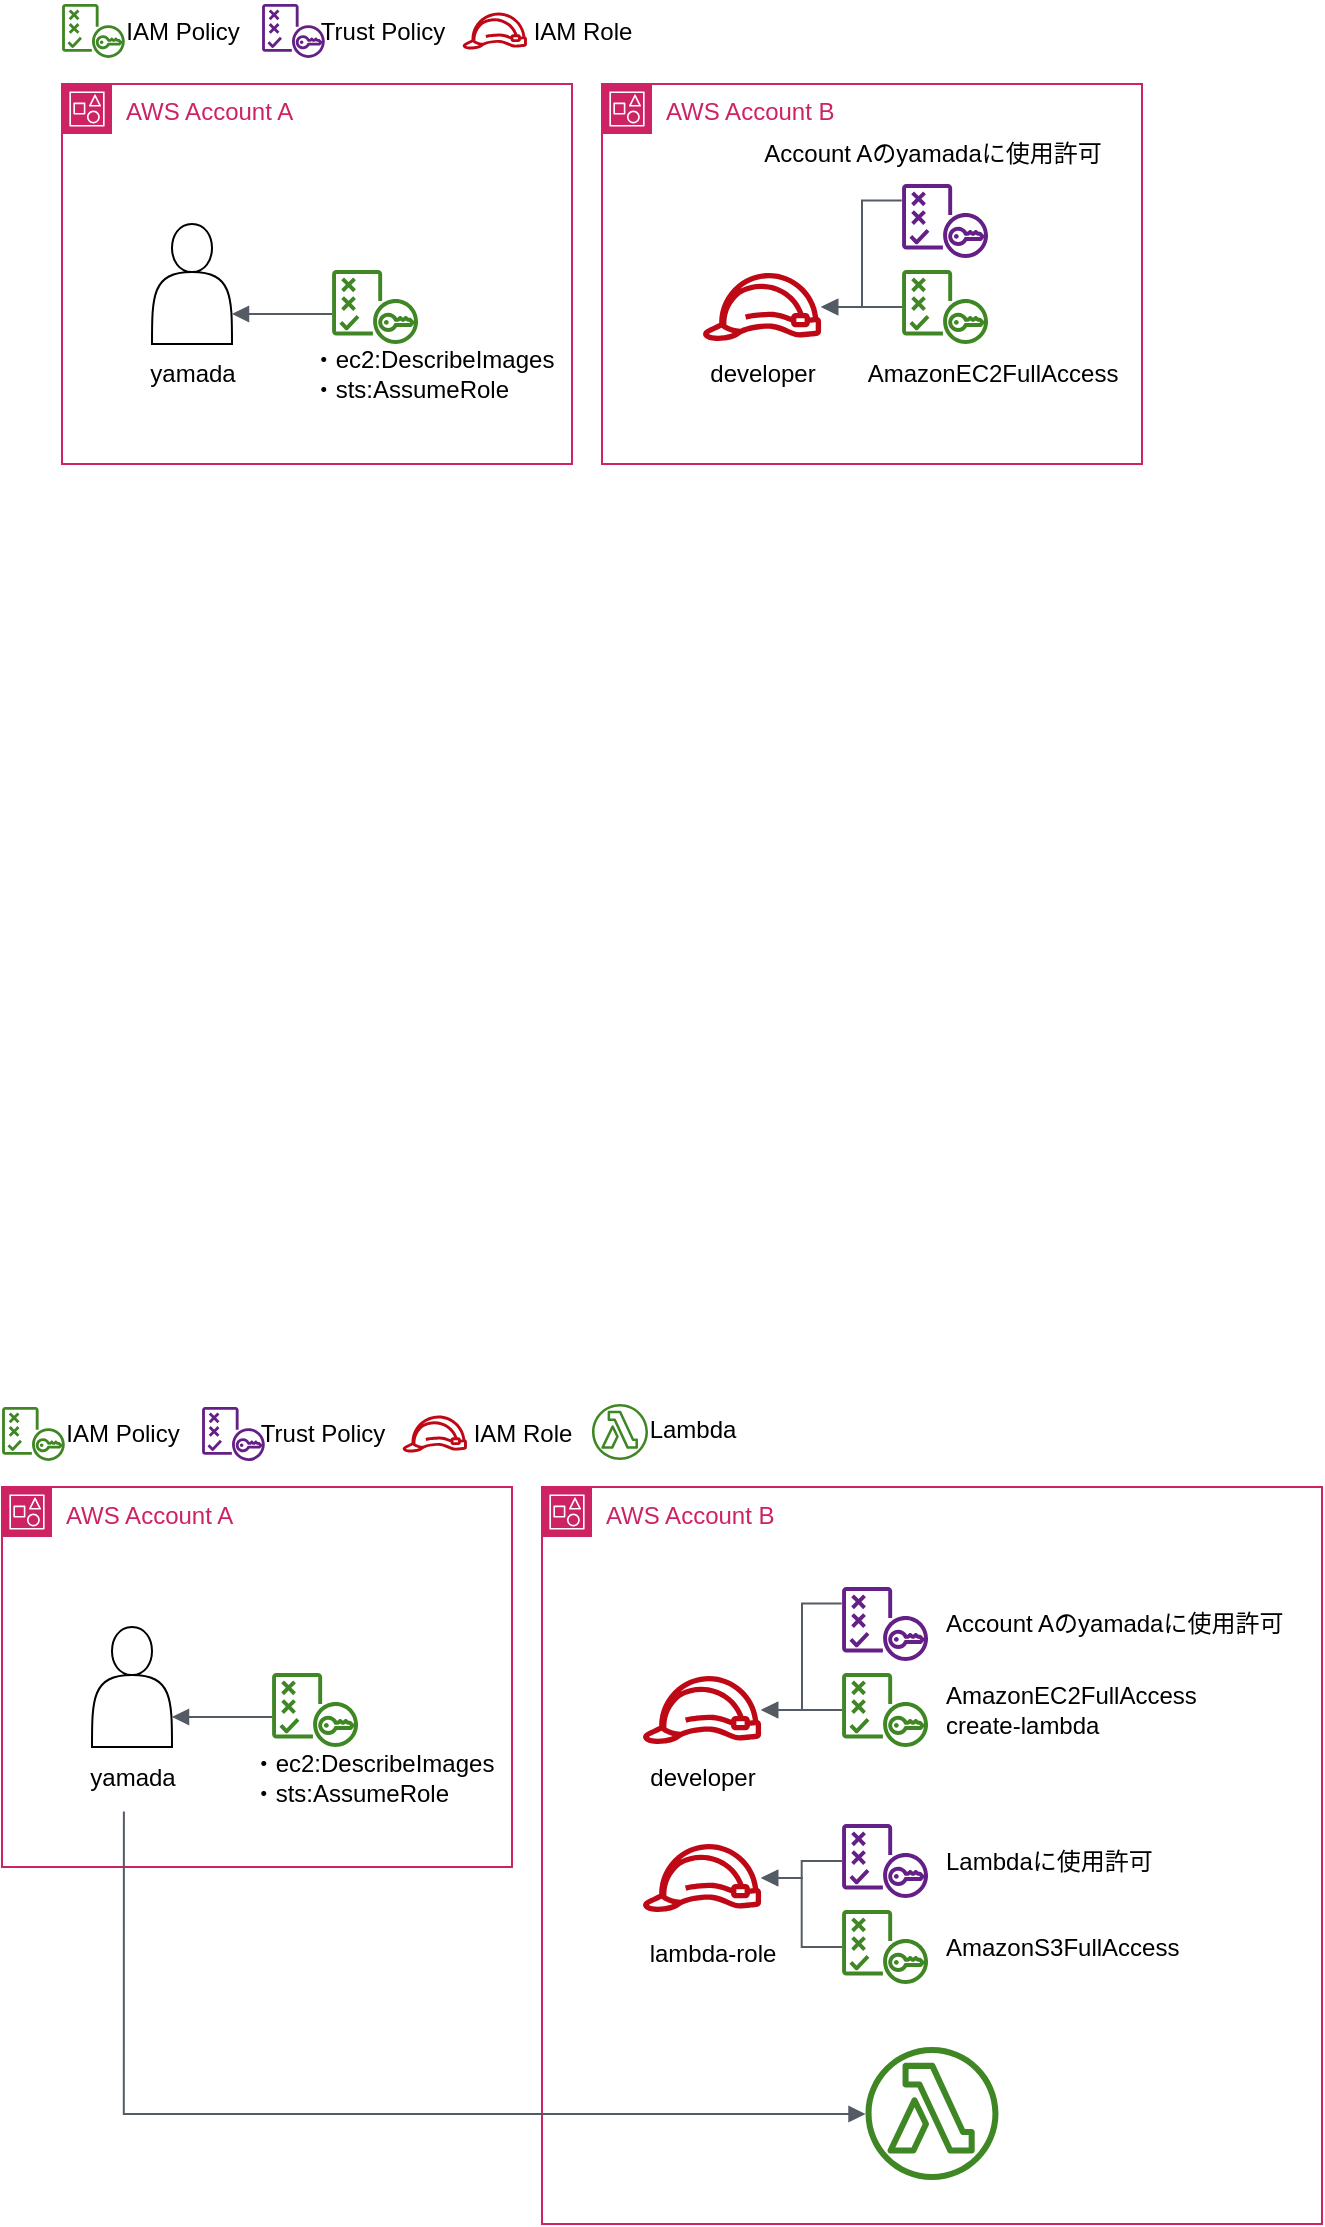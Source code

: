 <mxfile>
    <diagram id="c9Rla3d__xUL8wzOyHLW" name="Page-1">
        <mxGraphModel dx="771" dy="524" grid="1" gridSize="10" guides="1" tooltips="1" connect="1" arrows="1" fold="1" page="1" pageScale="1" pageWidth="850" pageHeight="1100" math="0" shadow="0">
            <root>
                <mxCell id="0"/>
                <mxCell id="1" parent="0"/>
                <mxCell id="2" value="AWS Account A" style="points=[[0,0],[0.25,0],[0.5,0],[0.75,0],[1,0],[1,0.25],[1,0.5],[1,0.75],[1,1],[0.75,1],[0.5,1],[0.25,1],[0,1],[0,0.75],[0,0.5],[0,0.25]];outlineConnect=0;gradientColor=none;html=1;whiteSpace=wrap;fontSize=12;fontStyle=0;container=1;pointerEvents=0;collapsible=0;recursiveResize=0;shape=mxgraph.aws4.group;grIcon=mxgraph.aws4.group_account;strokeColor=#CD2264;fillColor=none;verticalAlign=top;align=left;spacingLeft=30;fontColor=#CD2264;dashed=0;" vertex="1" parent="1">
                    <mxGeometry x="120" y="570" width="255" height="190" as="geometry"/>
                </mxCell>
                <mxCell id="5" value="" style="shape=actor;whiteSpace=wrap;html=1;" vertex="1" parent="2">
                    <mxGeometry x="45" y="70" width="40" height="60" as="geometry"/>
                </mxCell>
                <mxCell id="6" value="yamada" style="text;html=1;align=center;verticalAlign=middle;resizable=0;points=[];autosize=1;strokeColor=none;fillColor=none;" vertex="1" parent="2">
                    <mxGeometry x="30" y="130" width="70" height="30" as="geometry"/>
                </mxCell>
                <mxCell id="7" value="" style="sketch=0;outlineConnect=0;fontColor=#232F3E;gradientColor=none;fillColor=#3F8624;strokeColor=none;dashed=0;verticalLabelPosition=bottom;verticalAlign=top;align=center;html=1;fontSize=12;fontStyle=0;aspect=fixed;pointerEvents=1;shape=mxgraph.aws4.policy;" vertex="1" parent="2">
                    <mxGeometry x="135" y="93" width="43.07" height="37" as="geometry"/>
                </mxCell>
                <mxCell id="8" value="" style="edgeStyle=orthogonalEdgeStyle;html=1;endArrow=none;elbow=vertical;startArrow=block;startFill=1;strokeColor=#545B64;rounded=0;exitX=1;exitY=0.75;exitDx=0;exitDy=0;" edge="1" parent="2" source="5" target="7">
                    <mxGeometry width="100" relative="1" as="geometry">
                        <mxPoint x="115" y="70" as="sourcePoint"/>
                        <mxPoint x="215" y="70" as="targetPoint"/>
                        <Array as="points">
                            <mxPoint x="120" y="115"/>
                            <mxPoint x="120" y="115"/>
                        </Array>
                    </mxGeometry>
                </mxCell>
                <mxCell id="9" value="&lt;div style=&quot;text-align: left;&quot;&gt;&lt;span style=&quot;background-color: initial;&quot;&gt;・ec2:DescribeImages&lt;/span&gt;&lt;/div&gt;&lt;div style=&quot;text-align: left;&quot;&gt;&lt;span style=&quot;background-color: initial;&quot;&gt;・sts:AssumeRole&lt;/span&gt;&lt;/div&gt;" style="text;html=1;align=center;verticalAlign=middle;resizable=0;points=[];autosize=1;strokeColor=none;fillColor=none;" vertex="1" parent="2">
                    <mxGeometry x="115" y="125" width="140" height="40" as="geometry"/>
                </mxCell>
                <mxCell id="3" value="AWS Account B" style="points=[[0,0],[0.25,0],[0.5,0],[0.75,0],[1,0],[1,0.25],[1,0.5],[1,0.75],[1,1],[0.75,1],[0.5,1],[0.25,1],[0,1],[0,0.75],[0,0.5],[0,0.25]];outlineConnect=0;gradientColor=none;html=1;whiteSpace=wrap;fontSize=12;fontStyle=0;container=1;pointerEvents=0;collapsible=0;recursiveResize=0;shape=mxgraph.aws4.group;grIcon=mxgraph.aws4.group_account;strokeColor=#CD2264;fillColor=none;verticalAlign=top;align=left;spacingLeft=30;fontColor=#CD2264;dashed=0;" vertex="1" parent="1">
                    <mxGeometry x="390" y="570" width="270" height="190" as="geometry"/>
                </mxCell>
                <mxCell id="4" value="" style="sketch=0;outlineConnect=0;fontColor=#232F3E;gradientColor=none;fillColor=#BF0816;strokeColor=none;dashed=0;verticalLabelPosition=bottom;verticalAlign=top;align=center;html=1;fontSize=12;fontStyle=0;aspect=fixed;pointerEvents=1;shape=mxgraph.aws4.role;" vertex="1" parent="3">
                    <mxGeometry x="49.87" y="94.5" width="60.27" height="34" as="geometry"/>
                </mxCell>
                <mxCell id="12" value="developer" style="text;html=1;align=center;verticalAlign=middle;resizable=0;points=[];autosize=1;strokeColor=none;fillColor=none;" vertex="1" parent="3">
                    <mxGeometry x="40" y="130" width="80" height="30" as="geometry"/>
                </mxCell>
                <mxCell id="15" value="" style="sketch=0;outlineConnect=0;fontColor=#232F3E;gradientColor=none;fillColor=#3F8624;strokeColor=none;dashed=0;verticalLabelPosition=bottom;verticalAlign=top;align=center;html=1;fontSize=12;fontStyle=0;aspect=fixed;pointerEvents=1;shape=mxgraph.aws4.policy;" vertex="1" parent="3">
                    <mxGeometry x="150" y="93" width="43.07" height="37" as="geometry"/>
                </mxCell>
                <mxCell id="16" value="" style="edgeStyle=orthogonalEdgeStyle;html=1;endArrow=none;elbow=vertical;startArrow=block;startFill=1;strokeColor=#545B64;rounded=0;" edge="1" parent="3" source="4" target="15">
                    <mxGeometry width="100" relative="1" as="geometry">
                        <mxPoint x="140" y="111.22" as="sourcePoint"/>
                        <mxPoint x="240" y="111.22" as="targetPoint"/>
                    </mxGeometry>
                </mxCell>
                <mxCell id="17" value="AmazonEC2FullAccess" style="text;html=1;align=center;verticalAlign=middle;resizable=0;points=[];autosize=1;strokeColor=none;fillColor=none;" vertex="1" parent="3">
                    <mxGeometry x="120" y="130" width="150" height="30" as="geometry"/>
                </mxCell>
                <mxCell id="19" value="" style="sketch=0;outlineConnect=0;fontColor=#232F3E;gradientColor=none;fillColor=#642086;strokeColor=none;dashed=0;verticalLabelPosition=bottom;verticalAlign=top;align=center;html=1;fontSize=12;fontStyle=0;aspect=fixed;pointerEvents=1;shape=mxgraph.aws4.policy;" vertex="1" parent="3">
                    <mxGeometry x="150" y="50" width="43.07" height="37" as="geometry"/>
                </mxCell>
                <mxCell id="20" value="" style="edgeStyle=orthogonalEdgeStyle;html=1;endArrow=none;elbow=vertical;startArrow=block;startFill=1;strokeColor=#545B64;rounded=0;" edge="1" parent="3" source="4">
                    <mxGeometry width="100" relative="1" as="geometry">
                        <mxPoint x="49.87" y="58.22" as="sourcePoint"/>
                        <mxPoint x="149.87" y="58.22" as="targetPoint"/>
                        <Array as="points">
                            <mxPoint x="130" y="111"/>
                            <mxPoint x="130" y="58"/>
                        </Array>
                    </mxGeometry>
                </mxCell>
                <mxCell id="21" value="Account Aのyamadaに使用許可" style="text;html=1;align=center;verticalAlign=middle;resizable=0;points=[];autosize=1;strokeColor=none;fillColor=none;" vertex="1" parent="3">
                    <mxGeometry x="70" y="20" width="190" height="30" as="geometry"/>
                </mxCell>
                <mxCell id="10" value="" style="sketch=0;outlineConnect=0;fontColor=#232F3E;gradientColor=none;fillColor=#3F8624;strokeColor=none;dashed=0;verticalLabelPosition=bottom;verticalAlign=top;align=center;html=1;fontSize=12;fontStyle=0;aspect=fixed;pointerEvents=1;shape=mxgraph.aws4.policy;" vertex="1" parent="1">
                    <mxGeometry x="120" y="530" width="31.43" height="27" as="geometry"/>
                </mxCell>
                <mxCell id="11" value="IAM Policy" style="text;html=1;align=center;verticalAlign=middle;resizable=0;points=[];autosize=1;strokeColor=none;fillColor=none;" vertex="1" parent="1">
                    <mxGeometry x="140" y="528.5" width="80" height="30" as="geometry"/>
                </mxCell>
                <mxCell id="13" value="" style="sketch=0;outlineConnect=0;fontColor=#232F3E;gradientColor=none;fillColor=#BF0816;strokeColor=none;dashed=0;verticalLabelPosition=bottom;verticalAlign=top;align=center;html=1;fontSize=12;fontStyle=0;aspect=fixed;pointerEvents=1;shape=mxgraph.aws4.role;" vertex="1" parent="1">
                    <mxGeometry x="320" y="534.25" width="32.8" height="18.5" as="geometry"/>
                </mxCell>
                <mxCell id="14" value="IAM Role" style="text;html=1;align=center;verticalAlign=middle;resizable=0;points=[];autosize=1;strokeColor=none;fillColor=none;" vertex="1" parent="1">
                    <mxGeometry x="345" y="528.5" width="70" height="30" as="geometry"/>
                </mxCell>
                <mxCell id="23" value="" style="sketch=0;outlineConnect=0;fontColor=#232F3E;gradientColor=none;fillColor=#642086;strokeColor=none;dashed=0;verticalLabelPosition=bottom;verticalAlign=top;align=center;html=1;fontSize=12;fontStyle=0;aspect=fixed;pointerEvents=1;shape=mxgraph.aws4.policy;" vertex="1" parent="1">
                    <mxGeometry x="220" y="530" width="31.43" height="27" as="geometry"/>
                </mxCell>
                <mxCell id="24" value="Trust Policy" style="text;html=1;align=center;verticalAlign=middle;resizable=0;points=[];autosize=1;strokeColor=none;fillColor=none;" vertex="1" parent="1">
                    <mxGeometry x="235" y="528.5" width="90" height="30" as="geometry"/>
                </mxCell>
                <mxCell id="26" value="AWS Account A" style="points=[[0,0],[0.25,0],[0.5,0],[0.75,0],[1,0],[1,0.25],[1,0.5],[1,0.75],[1,1],[0.75,1],[0.5,1],[0.25,1],[0,1],[0,0.75],[0,0.5],[0,0.25]];outlineConnect=0;gradientColor=none;html=1;whiteSpace=wrap;fontSize=12;fontStyle=0;container=1;pointerEvents=0;collapsible=0;recursiveResize=0;shape=mxgraph.aws4.group;grIcon=mxgraph.aws4.group_account;strokeColor=#CD2264;fillColor=none;verticalAlign=top;align=left;spacingLeft=30;fontColor=#CD2264;dashed=0;" vertex="1" parent="1">
                    <mxGeometry x="90" y="1271.5" width="255" height="190" as="geometry"/>
                </mxCell>
                <mxCell id="27" value="" style="shape=actor;whiteSpace=wrap;html=1;" vertex="1" parent="26">
                    <mxGeometry x="45" y="70" width="40" height="60" as="geometry"/>
                </mxCell>
                <mxCell id="28" value="yamada" style="text;html=1;align=center;verticalAlign=middle;resizable=0;points=[];autosize=1;strokeColor=none;fillColor=none;" vertex="1" parent="26">
                    <mxGeometry x="30" y="130" width="70" height="30" as="geometry"/>
                </mxCell>
                <mxCell id="29" value="" style="sketch=0;outlineConnect=0;fontColor=#232F3E;gradientColor=none;fillColor=#3F8624;strokeColor=none;dashed=0;verticalLabelPosition=bottom;verticalAlign=top;align=center;html=1;fontSize=12;fontStyle=0;aspect=fixed;pointerEvents=1;shape=mxgraph.aws4.policy;" vertex="1" parent="26">
                    <mxGeometry x="135" y="93" width="43.07" height="37" as="geometry"/>
                </mxCell>
                <mxCell id="30" value="" style="edgeStyle=orthogonalEdgeStyle;html=1;endArrow=none;elbow=vertical;startArrow=block;startFill=1;strokeColor=#545B64;rounded=0;exitX=1;exitY=0.75;exitDx=0;exitDy=0;" edge="1" parent="26" source="27" target="29">
                    <mxGeometry width="100" relative="1" as="geometry">
                        <mxPoint x="115" y="70" as="sourcePoint"/>
                        <mxPoint x="215" y="70" as="targetPoint"/>
                        <Array as="points">
                            <mxPoint x="120" y="115"/>
                            <mxPoint x="120" y="115"/>
                        </Array>
                    </mxGeometry>
                </mxCell>
                <mxCell id="31" value="&lt;div style=&quot;text-align: left;&quot;&gt;&lt;span style=&quot;background-color: initial;&quot;&gt;・ec2:DescribeImages&lt;/span&gt;&lt;/div&gt;&lt;div style=&quot;text-align: left;&quot;&gt;&lt;span style=&quot;background-color: initial;&quot;&gt;・sts:AssumeRole&lt;/span&gt;&lt;/div&gt;" style="text;html=1;align=center;verticalAlign=middle;resizable=0;points=[];autosize=1;strokeColor=none;fillColor=none;" vertex="1" parent="26">
                    <mxGeometry x="115" y="125" width="140" height="40" as="geometry"/>
                </mxCell>
                <mxCell id="32" value="AWS Account B" style="points=[[0,0],[0.25,0],[0.5,0],[0.75,0],[1,0],[1,0.25],[1,0.5],[1,0.75],[1,1],[0.75,1],[0.5,1],[0.25,1],[0,1],[0,0.75],[0,0.5],[0,0.25]];outlineConnect=0;gradientColor=none;html=1;whiteSpace=wrap;fontSize=12;fontStyle=0;container=1;pointerEvents=0;collapsible=0;recursiveResize=0;shape=mxgraph.aws4.group;grIcon=mxgraph.aws4.group_account;strokeColor=#CD2264;fillColor=none;verticalAlign=top;align=left;spacingLeft=30;fontColor=#CD2264;dashed=0;" vertex="1" parent="1">
                    <mxGeometry x="360" y="1271.5" width="390" height="368.5" as="geometry"/>
                </mxCell>
                <mxCell id="33" value="" style="sketch=0;outlineConnect=0;fontColor=#232F3E;gradientColor=none;fillColor=#BF0816;strokeColor=none;dashed=0;verticalLabelPosition=bottom;verticalAlign=top;align=center;html=1;fontSize=12;fontStyle=0;aspect=fixed;pointerEvents=1;shape=mxgraph.aws4.role;" vertex="1" parent="32">
                    <mxGeometry x="49.87" y="94.5" width="60.27" height="34" as="geometry"/>
                </mxCell>
                <mxCell id="34" value="developer" style="text;html=1;align=center;verticalAlign=middle;resizable=0;points=[];autosize=1;strokeColor=none;fillColor=none;" vertex="1" parent="32">
                    <mxGeometry x="40" y="130" width="80" height="30" as="geometry"/>
                </mxCell>
                <mxCell id="35" value="" style="sketch=0;outlineConnect=0;fontColor=#232F3E;gradientColor=none;fillColor=#3F8624;strokeColor=none;dashed=0;verticalLabelPosition=bottom;verticalAlign=top;align=center;html=1;fontSize=12;fontStyle=0;aspect=fixed;pointerEvents=1;shape=mxgraph.aws4.policy;" vertex="1" parent="32">
                    <mxGeometry x="150" y="93" width="43.07" height="37" as="geometry"/>
                </mxCell>
                <mxCell id="36" value="" style="edgeStyle=orthogonalEdgeStyle;html=1;endArrow=none;elbow=vertical;startArrow=block;startFill=1;strokeColor=#545B64;rounded=0;" edge="1" parent="32" source="33" target="35">
                    <mxGeometry width="100" relative="1" as="geometry">
                        <mxPoint x="140" y="111.22" as="sourcePoint"/>
                        <mxPoint x="240" y="111.22" as="targetPoint"/>
                    </mxGeometry>
                </mxCell>
                <mxCell id="37" value="AmazonEC2FullAccess&amp;nbsp;&lt;br&gt;create-lambda" style="text;html=1;align=left;verticalAlign=middle;resizable=0;points=[];autosize=1;strokeColor=none;fillColor=none;" vertex="1" parent="32">
                    <mxGeometry x="200" y="91.5" width="150" height="40" as="geometry"/>
                </mxCell>
                <mxCell id="38" value="" style="sketch=0;outlineConnect=0;fontColor=#232F3E;gradientColor=none;fillColor=#642086;strokeColor=none;dashed=0;verticalLabelPosition=bottom;verticalAlign=top;align=center;html=1;fontSize=12;fontStyle=0;aspect=fixed;pointerEvents=1;shape=mxgraph.aws4.policy;" vertex="1" parent="32">
                    <mxGeometry x="150" y="50" width="43.07" height="37" as="geometry"/>
                </mxCell>
                <mxCell id="39" value="" style="edgeStyle=orthogonalEdgeStyle;html=1;endArrow=none;elbow=vertical;startArrow=block;startFill=1;strokeColor=#545B64;rounded=0;" edge="1" parent="32" source="33">
                    <mxGeometry width="100" relative="1" as="geometry">
                        <mxPoint x="49.87" y="58.22" as="sourcePoint"/>
                        <mxPoint x="149.87" y="58.22" as="targetPoint"/>
                        <Array as="points">
                            <mxPoint x="130" y="111"/>
                            <mxPoint x="130" y="58"/>
                        </Array>
                    </mxGeometry>
                </mxCell>
                <mxCell id="40" value="Account Aのyamadaに使用許可" style="text;html=1;align=left;verticalAlign=middle;resizable=0;points=[];autosize=1;strokeColor=none;fillColor=none;" vertex="1" parent="32">
                    <mxGeometry x="200" y="53.5" width="190" height="30" as="geometry"/>
                </mxCell>
                <mxCell id="47" value="" style="sketch=0;outlineConnect=0;fontColor=#232F3E;gradientColor=none;fillColor=#BF0816;strokeColor=none;dashed=0;verticalLabelPosition=bottom;verticalAlign=top;align=center;html=1;fontSize=12;fontStyle=0;aspect=fixed;pointerEvents=1;shape=mxgraph.aws4.role;" vertex="1" parent="32">
                    <mxGeometry x="49.87" y="178.5" width="60.27" height="34" as="geometry"/>
                </mxCell>
                <mxCell id="48" value="lambda-role" style="text;html=1;align=center;verticalAlign=middle;resizable=0;points=[];autosize=1;strokeColor=none;fillColor=none;fontSize=12;" vertex="1" parent="32">
                    <mxGeometry x="40" y="218.5" width="90" height="30" as="geometry"/>
                </mxCell>
                <mxCell id="49" value="" style="sketch=0;outlineConnect=0;fontColor=#232F3E;gradientColor=none;fillColor=#3F8624;strokeColor=none;dashed=0;verticalLabelPosition=bottom;verticalAlign=top;align=center;html=1;fontSize=12;fontStyle=0;aspect=fixed;pointerEvents=1;shape=mxgraph.aws4.policy;" vertex="1" parent="32">
                    <mxGeometry x="150" y="211.5" width="43.07" height="37" as="geometry"/>
                </mxCell>
                <mxCell id="50" value="" style="sketch=0;outlineConnect=0;fontColor=#232F3E;gradientColor=none;fillColor=#642086;strokeColor=none;dashed=0;verticalLabelPosition=bottom;verticalAlign=top;align=center;html=1;fontSize=12;fontStyle=0;aspect=fixed;pointerEvents=1;shape=mxgraph.aws4.policy;" vertex="1" parent="32">
                    <mxGeometry x="150" y="168.5" width="43.07" height="37" as="geometry"/>
                </mxCell>
                <mxCell id="51" value="Lambdaに使用許可" style="text;html=1;align=left;verticalAlign=middle;resizable=0;points=[];autosize=1;strokeColor=none;fillColor=none;" vertex="1" parent="32">
                    <mxGeometry x="200" y="172" width="130" height="30" as="geometry"/>
                </mxCell>
                <mxCell id="52" value="AmazonS3FullAccess" style="text;html=1;align=left;verticalAlign=middle;resizable=0;points=[];autosize=1;strokeColor=none;fillColor=none;" vertex="1" parent="32">
                    <mxGeometry x="200" y="215" width="140" height="30" as="geometry"/>
                </mxCell>
                <mxCell id="53" value="" style="edgeStyle=orthogonalEdgeStyle;html=1;endArrow=none;elbow=vertical;startArrow=block;startFill=1;strokeColor=#545B64;rounded=0;fontSize=12;" edge="1" parent="32" source="47" target="50">
                    <mxGeometry width="100" relative="1" as="geometry">
                        <mxPoint x="130" y="202" as="sourcePoint"/>
                        <mxPoint x="230" y="202" as="targetPoint"/>
                    </mxGeometry>
                </mxCell>
                <mxCell id="54" value="" style="edgeStyle=orthogonalEdgeStyle;html=1;endArrow=none;elbow=vertical;startArrow=block;startFill=1;strokeColor=#545B64;rounded=0;fontSize=12;" edge="1" parent="32" source="47" target="49">
                    <mxGeometry width="100" relative="1" as="geometry">
                        <mxPoint x="170" y="205.5" as="sourcePoint"/>
                        <mxPoint x="270" y="205.5" as="targetPoint"/>
                    </mxGeometry>
                </mxCell>
                <mxCell id="58" value="" style="sketch=0;outlineConnect=0;fontColor=#232F3E;gradientColor=none;fillColor=#3F8624;strokeColor=none;dashed=0;verticalLabelPosition=bottom;verticalAlign=top;align=center;html=1;fontSize=12;fontStyle=0;aspect=fixed;pointerEvents=1;shape=mxgraph.aws4.lambda_function;" vertex="1" parent="32">
                    <mxGeometry x="161.75" y="280" width="66.5" height="66.5" as="geometry"/>
                </mxCell>
                <mxCell id="41" value="" style="sketch=0;outlineConnect=0;fontColor=#232F3E;gradientColor=none;fillColor=#3F8624;strokeColor=none;dashed=0;verticalLabelPosition=bottom;verticalAlign=top;align=center;html=1;fontSize=12;fontStyle=0;aspect=fixed;pointerEvents=1;shape=mxgraph.aws4.policy;" vertex="1" parent="1">
                    <mxGeometry x="90" y="1231.5" width="31.43" height="27" as="geometry"/>
                </mxCell>
                <mxCell id="42" value="IAM Policy" style="text;html=1;align=center;verticalAlign=middle;resizable=0;points=[];autosize=1;strokeColor=none;fillColor=none;" vertex="1" parent="1">
                    <mxGeometry x="110" y="1230" width="80" height="30" as="geometry"/>
                </mxCell>
                <mxCell id="43" value="" style="sketch=0;outlineConnect=0;fontColor=#232F3E;gradientColor=none;fillColor=#BF0816;strokeColor=none;dashed=0;verticalLabelPosition=bottom;verticalAlign=top;align=center;html=1;fontSize=12;fontStyle=0;aspect=fixed;pointerEvents=1;shape=mxgraph.aws4.role;" vertex="1" parent="1">
                    <mxGeometry x="290" y="1235.75" width="32.8" height="18.5" as="geometry"/>
                </mxCell>
                <mxCell id="44" value="IAM Role" style="text;html=1;align=center;verticalAlign=middle;resizable=0;points=[];autosize=1;strokeColor=none;fillColor=none;" vertex="1" parent="1">
                    <mxGeometry x="315" y="1230" width="70" height="30" as="geometry"/>
                </mxCell>
                <mxCell id="45" value="" style="sketch=0;outlineConnect=0;fontColor=#232F3E;gradientColor=none;fillColor=#642086;strokeColor=none;dashed=0;verticalLabelPosition=bottom;verticalAlign=top;align=center;html=1;fontSize=12;fontStyle=0;aspect=fixed;pointerEvents=1;shape=mxgraph.aws4.policy;" vertex="1" parent="1">
                    <mxGeometry x="190" y="1231.5" width="31.43" height="27" as="geometry"/>
                </mxCell>
                <mxCell id="46" value="Trust Policy" style="text;html=1;align=center;verticalAlign=middle;resizable=0;points=[];autosize=1;strokeColor=none;fillColor=none;" vertex="1" parent="1">
                    <mxGeometry x="205" y="1230" width="90" height="30" as="geometry"/>
                </mxCell>
                <mxCell id="59" value="" style="sketch=0;outlineConnect=0;fontColor=#232F3E;gradientColor=none;fillColor=#3F8624;strokeColor=none;dashed=0;verticalLabelPosition=bottom;verticalAlign=top;align=center;html=1;fontSize=12;fontStyle=0;aspect=fixed;pointerEvents=1;shape=mxgraph.aws4.lambda_function;" vertex="1" parent="1">
                    <mxGeometry x="385" y="1230" width="28" height="28" as="geometry"/>
                </mxCell>
                <mxCell id="60" value="Lambda" style="text;html=1;align=center;verticalAlign=middle;resizable=0;points=[];autosize=1;strokeColor=none;fillColor=none;fontSize=12;" vertex="1" parent="1">
                    <mxGeometry x="400" y="1228" width="70" height="30" as="geometry"/>
                </mxCell>
                <mxCell id="61" value="" style="edgeStyle=orthogonalEdgeStyle;html=1;endArrow=block;elbow=vertical;startArrow=none;endFill=1;strokeColor=#545B64;rounded=0;fontSize=12;exitX=0.442;exitY=1.077;exitDx=0;exitDy=0;exitPerimeter=0;" edge="1" parent="1" source="28" target="58">
                    <mxGeometry width="100" relative="1" as="geometry">
                        <mxPoint x="225" y="1580" as="sourcePoint"/>
                        <mxPoint x="325" y="1580" as="targetPoint"/>
                        <Array as="points">
                            <mxPoint x="151" y="1585"/>
                        </Array>
                    </mxGeometry>
                </mxCell>
            </root>
        </mxGraphModel>
    </diagram>
</mxfile>